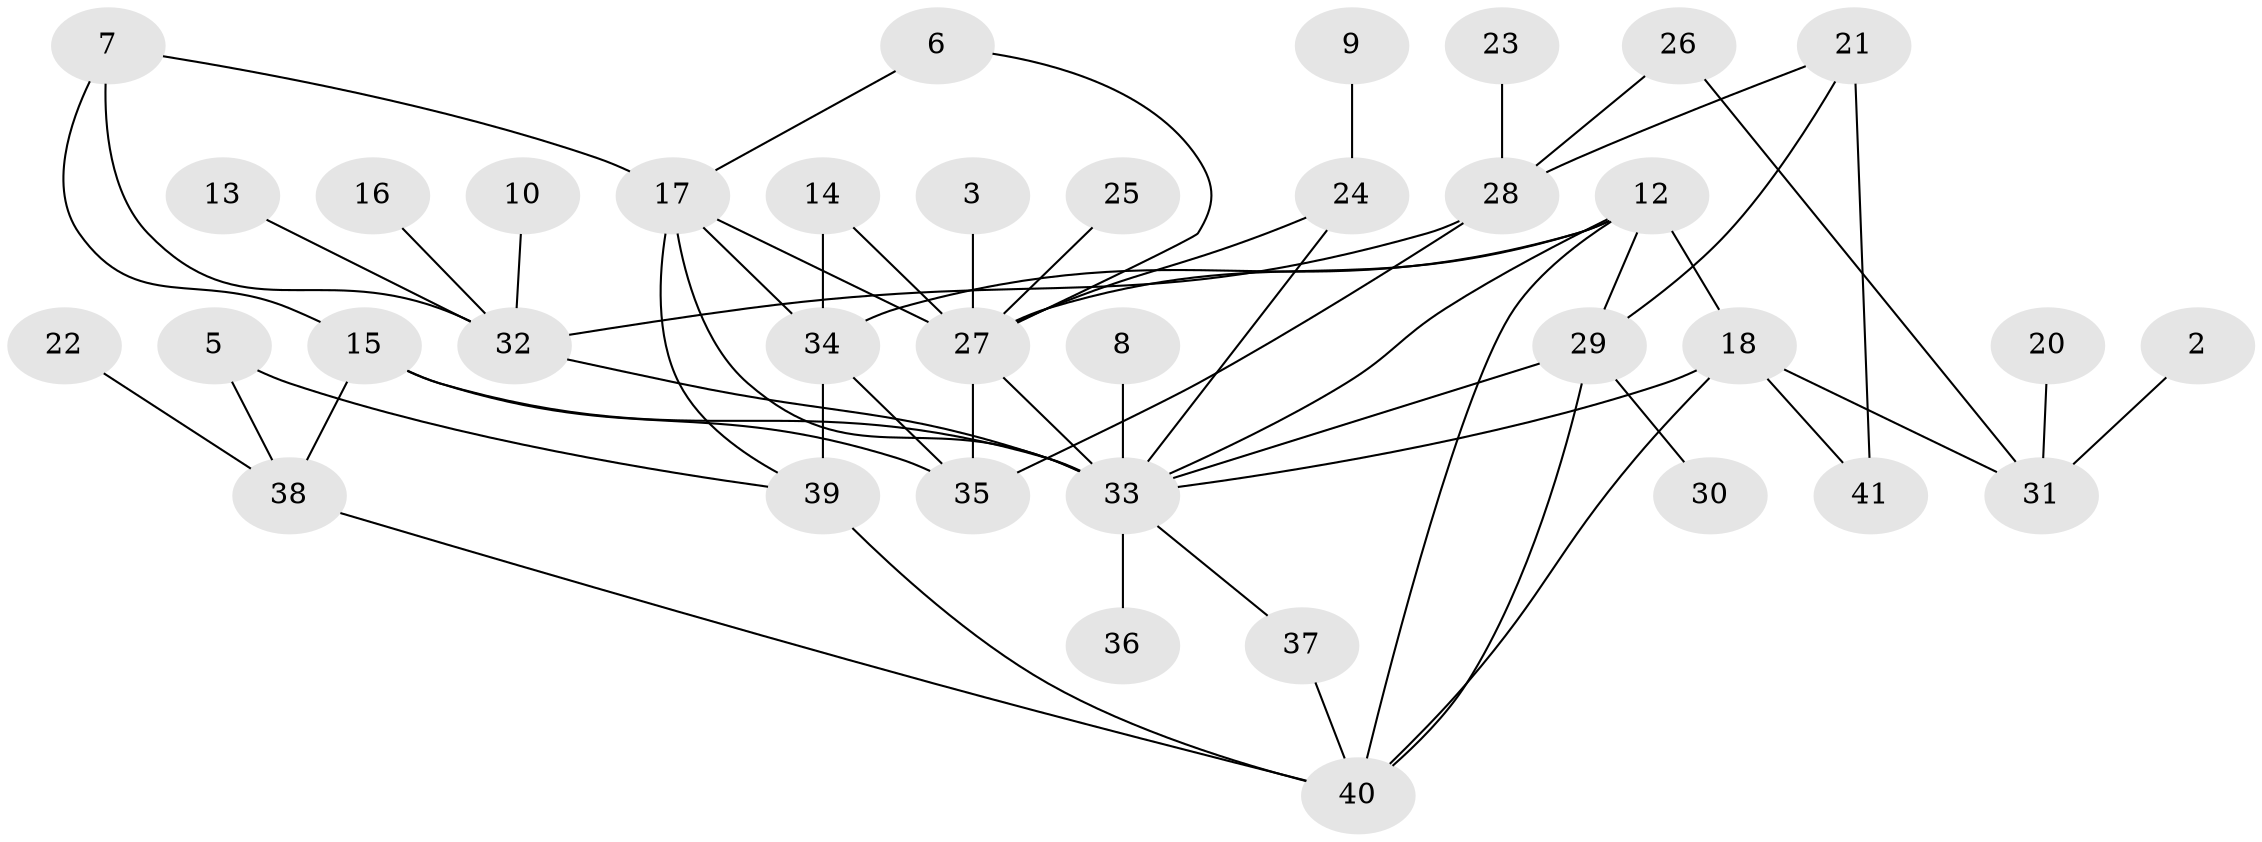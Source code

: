 // original degree distribution, {3: 0.2716049382716049, 0: 0.037037037037037035, 1: 0.25925925925925924, 4: 0.13580246913580246, 9: 0.012345679012345678, 2: 0.19753086419753085, 5: 0.07407407407407407, 6: 0.012345679012345678}
// Generated by graph-tools (version 1.1) at 2025/25/03/09/25 03:25:24]
// undirected, 37 vertices, 59 edges
graph export_dot {
graph [start="1"]
  node [color=gray90,style=filled];
  2;
  3;
  5;
  6;
  7;
  8;
  9;
  10;
  12;
  13;
  14;
  15;
  16;
  17;
  18;
  20;
  21;
  22;
  23;
  24;
  25;
  26;
  27;
  28;
  29;
  30;
  31;
  32;
  33;
  34;
  35;
  36;
  37;
  38;
  39;
  40;
  41;
  2 -- 31 [weight=1.0];
  3 -- 27 [weight=1.0];
  5 -- 38 [weight=1.0];
  5 -- 39 [weight=1.0];
  6 -- 17 [weight=1.0];
  6 -- 27 [weight=1.0];
  7 -- 15 [weight=1.0];
  7 -- 17 [weight=1.0];
  7 -- 32 [weight=2.0];
  8 -- 33 [weight=1.0];
  9 -- 24 [weight=1.0];
  10 -- 32 [weight=1.0];
  12 -- 18 [weight=1.0];
  12 -- 27 [weight=1.0];
  12 -- 29 [weight=1.0];
  12 -- 33 [weight=1.0];
  12 -- 34 [weight=1.0];
  12 -- 40 [weight=1.0];
  13 -- 32 [weight=1.0];
  14 -- 27 [weight=1.0];
  14 -- 34 [weight=2.0];
  15 -- 33 [weight=1.0];
  15 -- 35 [weight=1.0];
  15 -- 38 [weight=1.0];
  16 -- 32 [weight=1.0];
  17 -- 27 [weight=1.0];
  17 -- 33 [weight=1.0];
  17 -- 34 [weight=1.0];
  17 -- 39 [weight=1.0];
  18 -- 31 [weight=1.0];
  18 -- 33 [weight=1.0];
  18 -- 40 [weight=1.0];
  18 -- 41 [weight=1.0];
  20 -- 31 [weight=1.0];
  21 -- 28 [weight=1.0];
  21 -- 29 [weight=1.0];
  21 -- 41 [weight=1.0];
  22 -- 38 [weight=1.0];
  23 -- 28 [weight=1.0];
  24 -- 27 [weight=1.0];
  24 -- 33 [weight=1.0];
  25 -- 27 [weight=1.0];
  26 -- 28 [weight=1.0];
  26 -- 31 [weight=1.0];
  27 -- 33 [weight=2.0];
  27 -- 35 [weight=1.0];
  28 -- 32 [weight=1.0];
  28 -- 35 [weight=1.0];
  29 -- 30 [weight=1.0];
  29 -- 33 [weight=1.0];
  29 -- 40 [weight=1.0];
  32 -- 33 [weight=1.0];
  33 -- 36 [weight=1.0];
  33 -- 37 [weight=1.0];
  34 -- 35 [weight=1.0];
  34 -- 39 [weight=2.0];
  37 -- 40 [weight=1.0];
  38 -- 40 [weight=1.0];
  39 -- 40 [weight=1.0];
}
